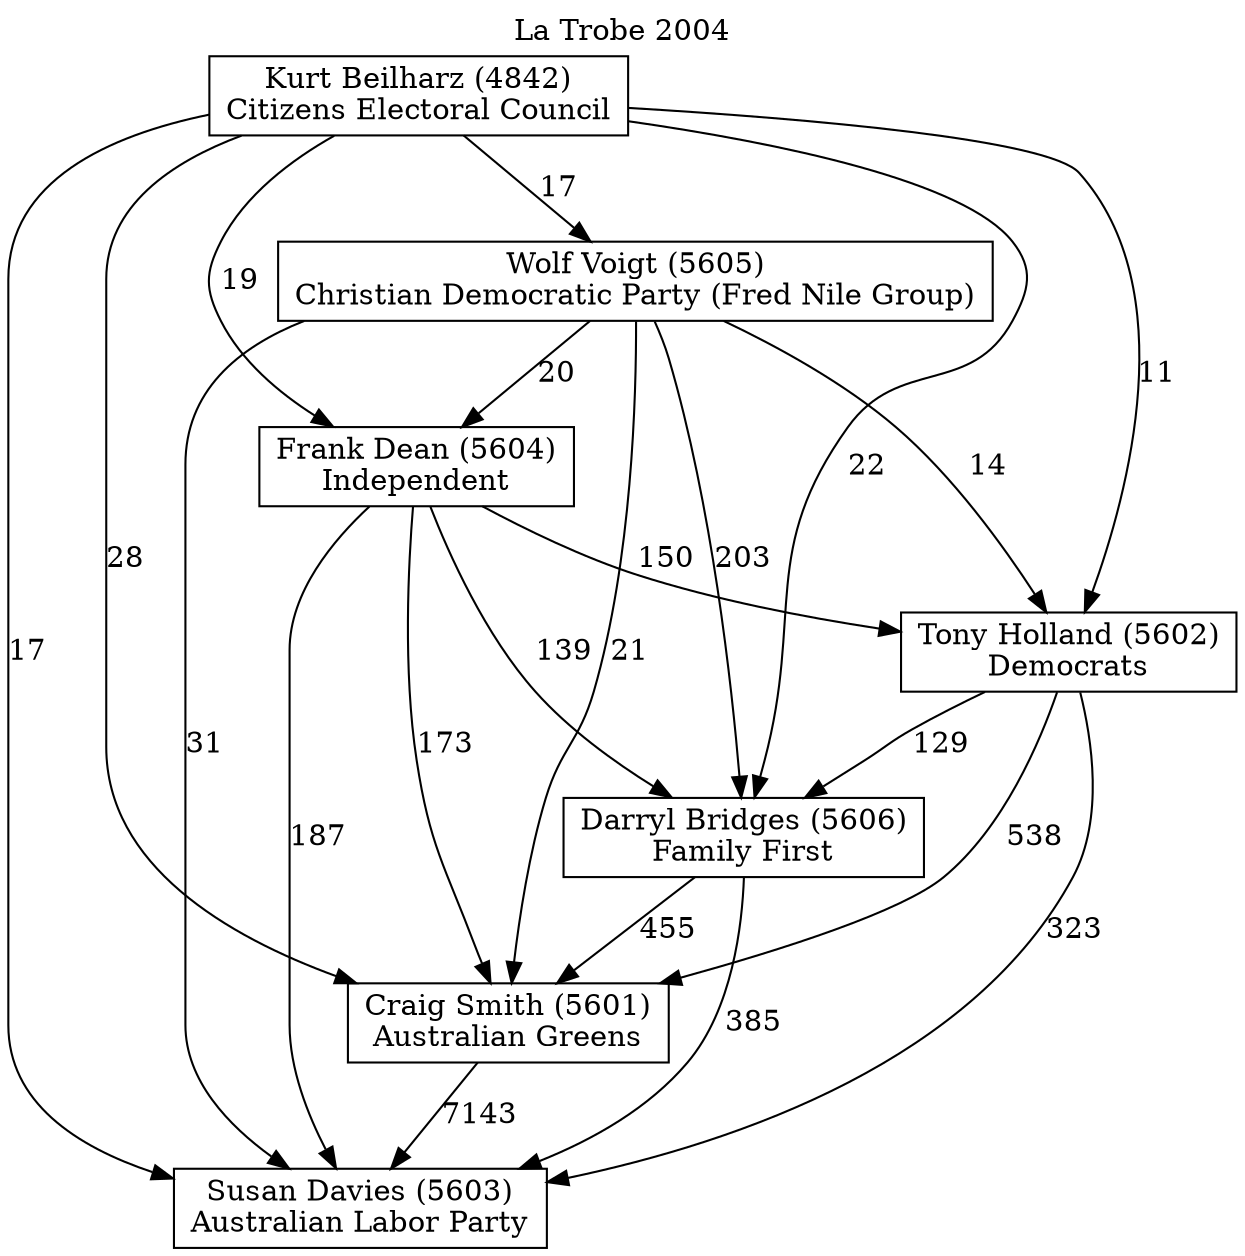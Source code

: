 // House preference flow
digraph "Susan Davies (5603)_La Trobe_2004" {
	graph [label="La Trobe 2004" labelloc=t mclimit=10]
	node [shape=box]
	"Susan Davies (5603)" [label="Susan Davies (5603)
Australian Labor Party"]
	"Craig Smith (5601)" [label="Craig Smith (5601)
Australian Greens"]
	"Darryl Bridges (5606)" [label="Darryl Bridges (5606)
Family First"]
	"Tony Holland (5602)" [label="Tony Holland (5602)
Democrats"]
	"Frank Dean (5604)" [label="Frank Dean (5604)
Independent"]
	"Wolf Voigt (5605)" [label="Wolf Voigt (5605)
Christian Democratic Party (Fred Nile Group)"]
	"Kurt Beilharz (4842)" [label="Kurt Beilharz (4842)
Citizens Electoral Council"]
	"Craig Smith (5601)" -> "Susan Davies (5603)" [label=7143]
	"Darryl Bridges (5606)" -> "Craig Smith (5601)" [label=455]
	"Tony Holland (5602)" -> "Darryl Bridges (5606)" [label=129]
	"Frank Dean (5604)" -> "Tony Holland (5602)" [label=150]
	"Wolf Voigt (5605)" -> "Frank Dean (5604)" [label=20]
	"Kurt Beilharz (4842)" -> "Wolf Voigt (5605)" [label=17]
	"Darryl Bridges (5606)" -> "Susan Davies (5603)" [label=385]
	"Tony Holland (5602)" -> "Susan Davies (5603)" [label=323]
	"Frank Dean (5604)" -> "Susan Davies (5603)" [label=187]
	"Wolf Voigt (5605)" -> "Susan Davies (5603)" [label=31]
	"Kurt Beilharz (4842)" -> "Susan Davies (5603)" [label=17]
	"Kurt Beilharz (4842)" -> "Frank Dean (5604)" [label=19]
	"Wolf Voigt (5605)" -> "Tony Holland (5602)" [label=14]
	"Kurt Beilharz (4842)" -> "Tony Holland (5602)" [label=11]
	"Frank Dean (5604)" -> "Darryl Bridges (5606)" [label=139]
	"Wolf Voigt (5605)" -> "Darryl Bridges (5606)" [label=203]
	"Kurt Beilharz (4842)" -> "Darryl Bridges (5606)" [label=22]
	"Tony Holland (5602)" -> "Craig Smith (5601)" [label=538]
	"Frank Dean (5604)" -> "Craig Smith (5601)" [label=173]
	"Wolf Voigt (5605)" -> "Craig Smith (5601)" [label=21]
	"Kurt Beilharz (4842)" -> "Craig Smith (5601)" [label=28]
}
